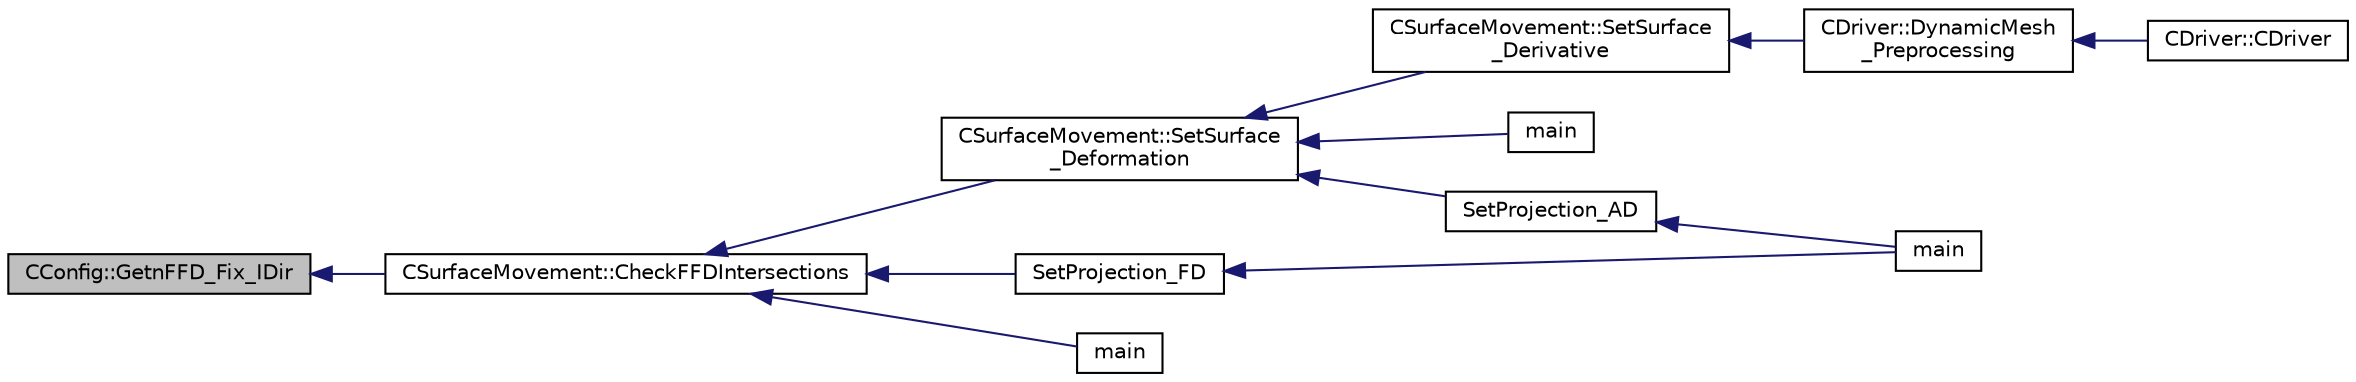 digraph "CConfig::GetnFFD_Fix_IDir"
{
  edge [fontname="Helvetica",fontsize="10",labelfontname="Helvetica",labelfontsize="10"];
  node [fontname="Helvetica",fontsize="10",shape=record];
  rankdir="LR";
  Node8488 [label="CConfig::GetnFFD_Fix_IDir",height=0.2,width=0.4,color="black", fillcolor="grey75", style="filled", fontcolor="black"];
  Node8488 -> Node8489 [dir="back",color="midnightblue",fontsize="10",style="solid",fontname="Helvetica"];
  Node8489 [label="CSurfaceMovement::CheckFFDIntersections",height=0.2,width=0.4,color="black", fillcolor="white", style="filled",URL="$class_c_surface_movement.html#a55d4d6d2c26f414b4c21e915062684f4",tooltip="Check the intersections of the FFD with the surface. "];
  Node8489 -> Node8490 [dir="back",color="midnightblue",fontsize="10",style="solid",fontname="Helvetica"];
  Node8490 [label="CSurfaceMovement::SetSurface\l_Deformation",height=0.2,width=0.4,color="black", fillcolor="white", style="filled",URL="$class_c_surface_movement.html#a23bec9fbe1bcd7f6117100de93381ac3",tooltip="Set the surface/boundary deformation. "];
  Node8490 -> Node8491 [dir="back",color="midnightblue",fontsize="10",style="solid",fontname="Helvetica"];
  Node8491 [label="CSurfaceMovement::SetSurface\l_Derivative",height=0.2,width=0.4,color="black", fillcolor="white", style="filled",URL="$class_c_surface_movement.html#af6aac73d04565bf6e9b81305b66e97e7",tooltip="Set derivatives of the surface/boundary deformation. "];
  Node8491 -> Node8492 [dir="back",color="midnightblue",fontsize="10",style="solid",fontname="Helvetica"];
  Node8492 [label="CDriver::DynamicMesh\l_Preprocessing",height=0.2,width=0.4,color="black", fillcolor="white", style="filled",URL="$class_c_driver.html#af585d91d9c08dbddcc2b3e67dd5f5af9",tooltip="GridMovement_Preprocessing. "];
  Node8492 -> Node8493 [dir="back",color="midnightblue",fontsize="10",style="solid",fontname="Helvetica"];
  Node8493 [label="CDriver::CDriver",height=0.2,width=0.4,color="black", fillcolor="white", style="filled",URL="$class_c_driver.html#a3fca4a013a6efa9bbb38fe78a86b5f3d",tooltip="Constructor of the class. "];
  Node8490 -> Node8494 [dir="back",color="midnightblue",fontsize="10",style="solid",fontname="Helvetica"];
  Node8494 [label="main",height=0.2,width=0.4,color="black", fillcolor="white", style="filled",URL="$_s_u2___d_e_f_8cpp.html#a0ddf1224851353fc92bfbff6f499fa97"];
  Node8490 -> Node8495 [dir="back",color="midnightblue",fontsize="10",style="solid",fontname="Helvetica"];
  Node8495 [label="SetProjection_AD",height=0.2,width=0.4,color="black", fillcolor="white", style="filled",URL="$_s_u2___d_o_t_8cpp.html#a3fceed882e8eb3d6796c8e8396af7d87",tooltip="Projection of the surface sensitivity using algorithmic differentiation (AD). "];
  Node8495 -> Node8496 [dir="back",color="midnightblue",fontsize="10",style="solid",fontname="Helvetica"];
  Node8496 [label="main",height=0.2,width=0.4,color="black", fillcolor="white", style="filled",URL="$_s_u2___d_o_t_8cpp.html#a0ddf1224851353fc92bfbff6f499fa97"];
  Node8489 -> Node8497 [dir="back",color="midnightblue",fontsize="10",style="solid",fontname="Helvetica"];
  Node8497 [label="SetProjection_FD",height=0.2,width=0.4,color="black", fillcolor="white", style="filled",URL="$_s_u2___d_o_t_8cpp.html#a5c5163a755085e03f1dfa23aeb7e21f2",tooltip="Projection of the surface sensitivity using finite differences (FD). "];
  Node8497 -> Node8496 [dir="back",color="midnightblue",fontsize="10",style="solid",fontname="Helvetica"];
  Node8489 -> Node8498 [dir="back",color="midnightblue",fontsize="10",style="solid",fontname="Helvetica"];
  Node8498 [label="main",height=0.2,width=0.4,color="black", fillcolor="white", style="filled",URL="$_s_u2___g_e_o_8cpp.html#a0ddf1224851353fc92bfbff6f499fa97"];
}
